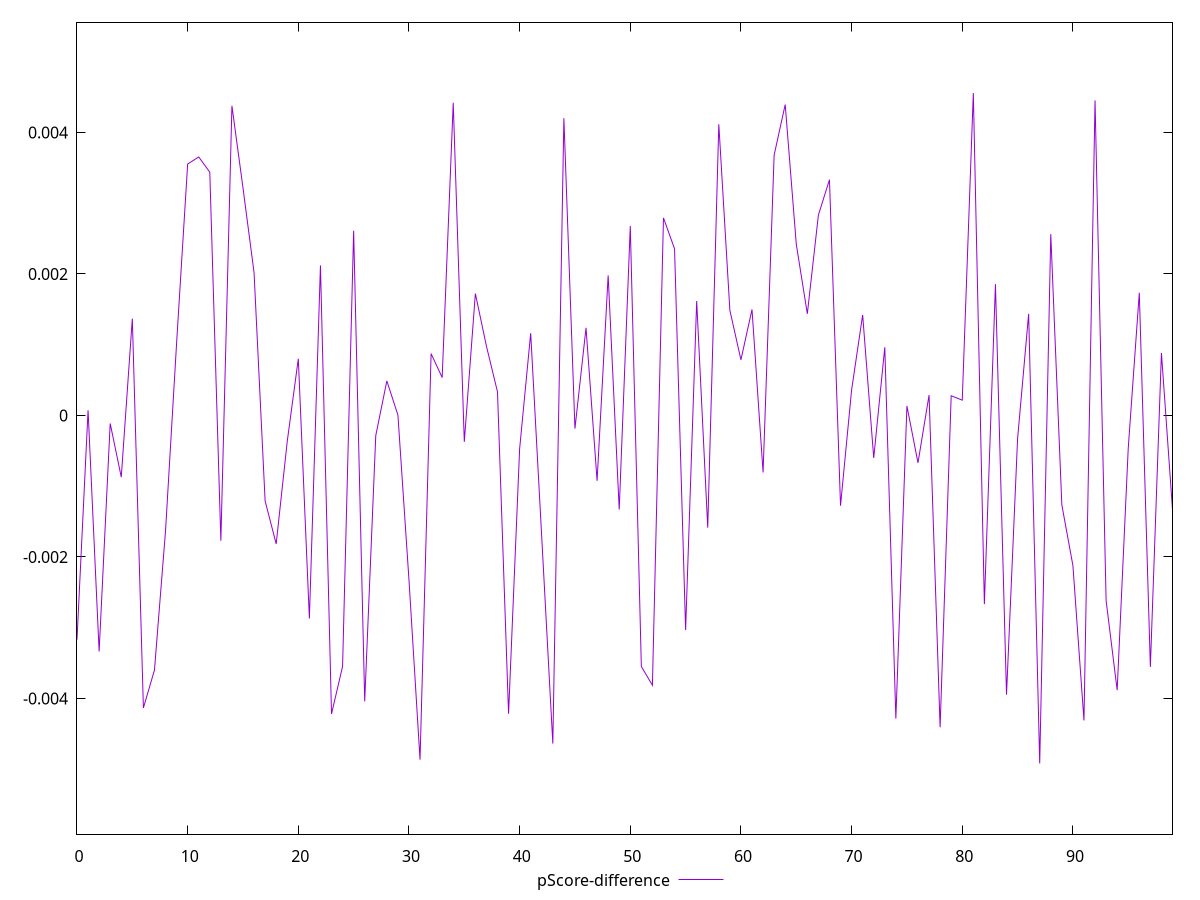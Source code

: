 reset

$pScoreDifference <<EOF
0 -0.0031681708172830447
1 0.00007304404988617286
2 -0.003336133259003171
3 -0.00011369585292508866
4 -0.0008719246013995097
5 0.0013684716405946151
6 -0.004134204380991324
7 -0.00359961307435519
8 -0.0016323169970027251
9 0.0010212312677551072
10 0.0035539540602218533
11 0.003653936328318008
12 0.003438331011962892
13 -0.0017710287571157668
14 0.0043760718870629045
15 0.003216453617328696
16 0.002019695195083493
17 -0.0012085837287980628
18 -0.0018158751481113233
19 -0.00036617914312553346
20 0.0008013677920416518
21 -0.0028705310006629237
22 0.0021206724649783792
23 -0.00421985993514995
24 -0.0035474546759070025
25 0.002610762661804933
26 -0.004041931365521334
27 -0.00028437333361175376
28 0.00048793054522999757
29 0.000006393524792924765
30 -0.002323730451331274
31 -0.004865295141809334
32 0.0008732368233818066
33 0.0005352530181740311
34 0.004419339768971353
35 -0.000373257877125166
36 0.0017225804713878468
37 0.00097945130144228
38 0.0003324947783697185
39 -0.004216674330544068
40 -0.0004723880968595662
41 0.0011629099900963835
42 -0.001727386569061129
43 -0.00463792061199797
44 0.0042013409585597294
45 -0.00018621048167588583
46 0.0012380125473618886
47 -0.0009235448907556343
48 0.0019786447129883644
49 -0.0013295701987204867
50 0.00267695689737224
51 -0.003549285969980831
52 -0.003814079538671744
53 0.002792356976313304
54 0.002355114569892569
55 -0.0030336222895379628
56 0.0016176161335705874
57 -0.0015858246945663623
58 0.004114874619846054
59 0.0014856048020224222
60 0.0007859972164612206
61 0.001498169401798477
62 -0.000806227204737997
63 0.003679633456434739
64 0.004394023962825733
65 0.0024224569378655803
66 0.001436365050302868
67 0.0028321775770407953
68 0.003331810006615088
69 -0.0012757744694542605
70 0.0003589282479465883
71 0.001420524391919864
72 -0.0006010805273709563
73 0.0009630932164818029
74 -0.004285254076237033
75 0.00013390880736485755
76 -0.0006697558600309295
77 0.00028763128583164654
78 -0.004407856215115746
79 0.0002783344328750603
80 0.0002158376320489097
81 0.004556984077428439
82 -0.0026672569745503916
83 0.0018557581880576102
84 -0.0039463261372170155
85 -0.00033127319120795917
86 0.0014355557929722762
87 -0.004918256327120174
88 0.002562386616500656
89 -0.0012653500685809727
90 -0.0021220138003672506
91 -0.00431131432541354
92 0.004453011463325884
93 -0.002616494141414849
94 -0.0038833892691874095
95 -0.00046438250289604355
96 0.0017343799596631904
97 -0.0035548361451623878
98 0.000882333230490473
99 -0.0013303656031895539
EOF

set key outside below
set xrange [0:99]
set yrange [-0.005918256327120174:0.005556984077428439]
set trange [-0.005918256327120174:0.005556984077428439]
set terminal svg size 640, 500 enhanced background rgb 'white'
set output "report_00015_2021-02-09T16-11-33.973Z/speed-index/samples/pages+cached+noadtech+nomedia/pScore-difference/values.svg"

plot $pScoreDifference title "pScore-difference" with line

reset
